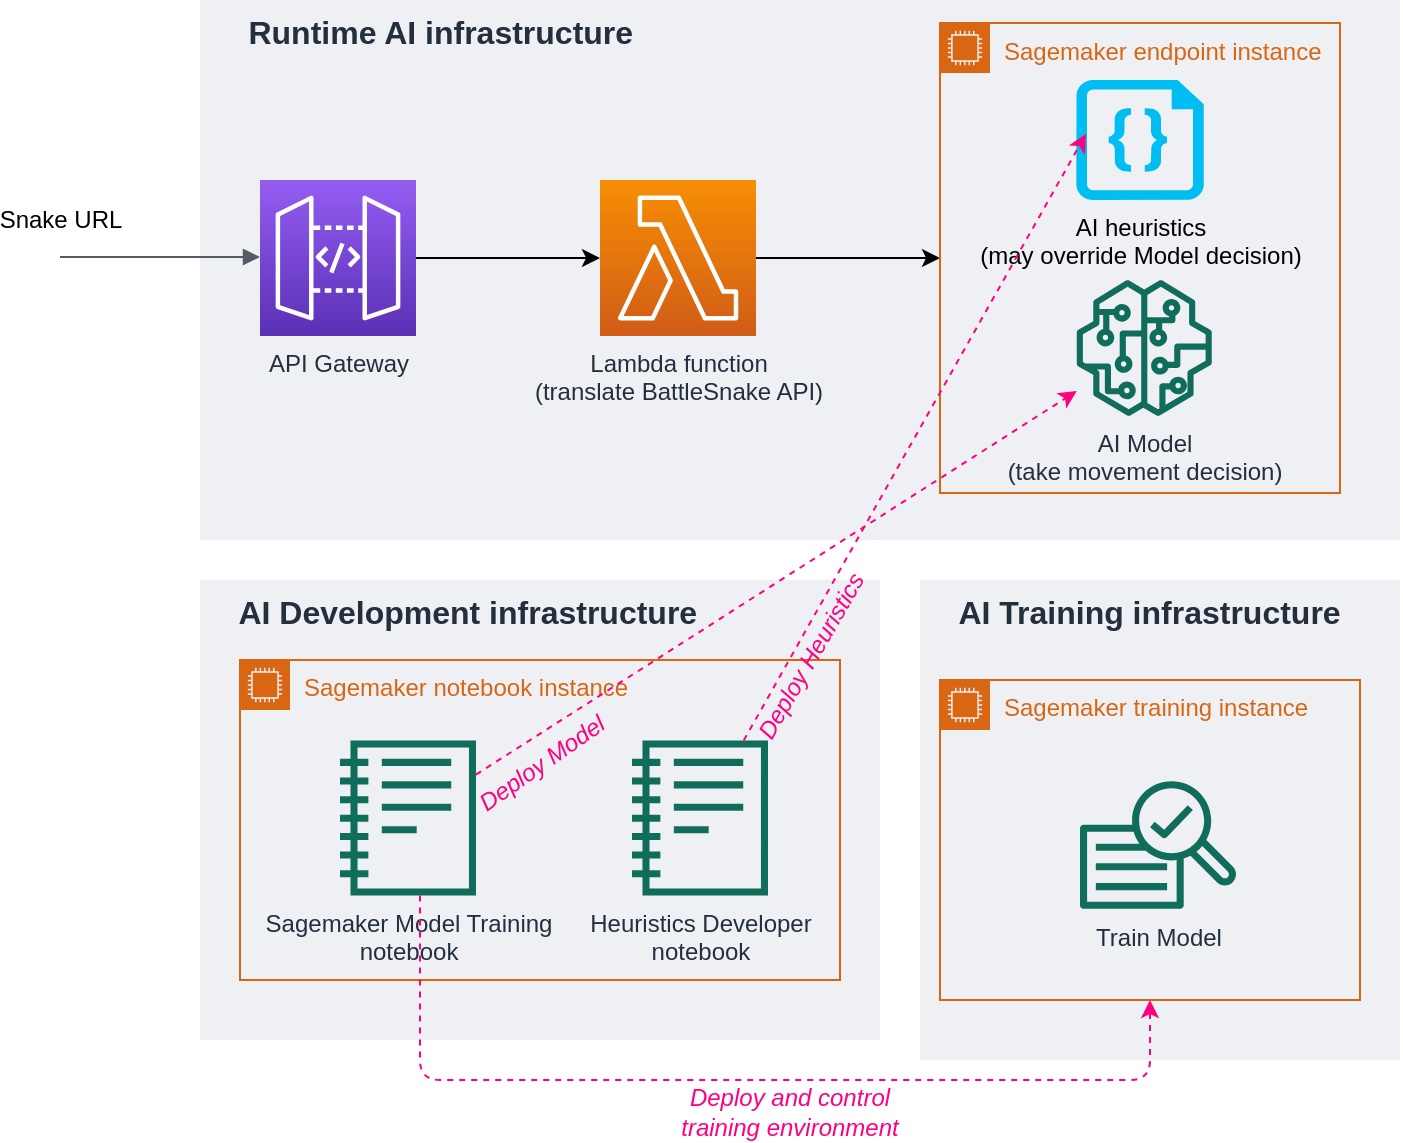 <mxfile version="12.4.8" type="device"><diagram id="ZzVT74-ySy08plrz5gIh" name="Page-1"><mxGraphModel dx="742" dy="442" grid="1" gridSize="10" guides="0" tooltips="1" connect="0" arrows="1" fold="1" page="1" pageScale="1" pageWidth="850" pageHeight="1100" math="0" shadow="0"><root><mxCell id="0"/><mxCell id="1" parent="0"/><mxCell id="iQdm61aBHo55me-ZSA1G-16" value="    AI Development infrastructure" style="fillColor=#EFF0F3;strokeColor=none;dashed=0;verticalAlign=top;fontStyle=1;fontColor=#232F3D;align=left;fontSize=16;" vertex="1" parent="1"><mxGeometry x="160" y="350" width="340" height="230" as="geometry"/></mxCell><mxCell id="iQdm61aBHo55me-ZSA1G-15" value="     Runtime AI infrastructure" style="fillColor=#EFF0F3;strokeColor=none;dashed=0;verticalAlign=top;fontStyle=1;fontColor=#232F3D;align=left;fontSize=16;" vertex="1" parent="1"><mxGeometry x="160" y="60" width="600" height="270" as="geometry"/></mxCell><mxCell id="iQdm61aBHo55me-ZSA1G-7" value="Sagemaker notebook instance" style="points=[[0,0],[0.25,0],[0.5,0],[0.75,0],[1,0],[1,0.25],[1,0.5],[1,0.75],[1,1],[0.75,1],[0.5,1],[0.25,1],[0,1],[0,0.75],[0,0.5],[0,0.25]];outlineConnect=0;gradientColor=none;html=1;whiteSpace=wrap;fontSize=12;fontStyle=0;shape=mxgraph.aws4.group;grIcon=mxgraph.aws4.group_ec2_instance_contents;strokeColor=#D86613;fillColor=none;verticalAlign=top;align=left;spacingLeft=30;fontColor=#D86613;dashed=0;" vertex="1" parent="1"><mxGeometry x="180" y="390" width="300" height="160" as="geometry"/></mxCell><mxCell id="iQdm61aBHo55me-ZSA1G-3" style="edgeStyle=orthogonalEdgeStyle;rounded=0;orthogonalLoop=1;jettySize=auto;html=1;entryX=0;entryY=0.5;entryDx=0;entryDy=0;" edge="1" parent="1" source="7L7diPhrWa-rquCVVhbz-1" target="iQdm61aBHo55me-ZSA1G-1"><mxGeometry relative="1" as="geometry"/></mxCell><mxCell id="7L7diPhrWa-rquCVVhbz-1" value="Lambda function&lt;br&gt;(translate BattleSnake API)" style="outlineConnect=0;fontColor=#232F3E;gradientColor=#F78E04;gradientDirection=north;fillColor=#D05C17;strokeColor=#ffffff;dashed=0;verticalLabelPosition=bottom;verticalAlign=top;align=center;html=1;fontSize=12;fontStyle=0;aspect=fixed;shape=mxgraph.aws4.resourceIcon;resIcon=mxgraph.aws4.lambda;" parent="1" vertex="1"><mxGeometry x="360" y="150" width="78" height="78" as="geometry"/></mxCell><mxCell id="7L7diPhrWa-rquCVVhbz-3" style="edgeStyle=orthogonalEdgeStyle;rounded=0;orthogonalLoop=1;jettySize=auto;html=1;" parent="1" source="7L7diPhrWa-rquCVVhbz-2" target="7L7diPhrWa-rquCVVhbz-1" edge="1"><mxGeometry relative="1" as="geometry"/></mxCell><mxCell id="7L7diPhrWa-rquCVVhbz-2" value="API Gateway" style="outlineConnect=0;fontColor=#232F3E;gradientColor=#945DF2;gradientDirection=north;fillColor=#5A30B5;strokeColor=#ffffff;dashed=0;verticalLabelPosition=bottom;verticalAlign=top;align=center;html=1;fontSize=12;fontStyle=0;aspect=fixed;shape=mxgraph.aws4.resourceIcon;resIcon=mxgraph.aws4.api_gateway;" parent="1" vertex="1"><mxGeometry x="190" y="150" width="78" height="78" as="geometry"/></mxCell><mxCell id="7L7diPhrWa-rquCVVhbz-4" value="" style="edgeStyle=orthogonalEdgeStyle;html=1;endArrow=block;elbow=vertical;startArrow=none;endFill=1;strokeColor=#545B64;rounded=0;" parent="1" edge="1"><mxGeometry width="100" relative="1" as="geometry"><mxPoint x="90" y="188.5" as="sourcePoint"/><mxPoint x="190" y="188.5" as="targetPoint"/></mxGeometry></mxCell><mxCell id="7L7diPhrWa-rquCVVhbz-5" value="Snake URL" style="text;html=1;align=center;verticalAlign=middle;resizable=0;points=[];labelBackgroundColor=#ffffff;" parent="7L7diPhrWa-rquCVVhbz-4" vertex="1" connectable="0"><mxGeometry x="-0.54" y="4" relative="1" as="geometry"><mxPoint x="-23" y="-14.5" as="offset"/></mxGeometry></mxCell><mxCell id="iQdm61aBHo55me-ZSA1G-1" value="Sagemaker endpoint instance" style="points=[[0,0],[0.25,0],[0.5,0],[0.75,0],[1,0],[1,0.25],[1,0.5],[1,0.75],[1,1],[0.75,1],[0.5,1],[0.25,1],[0,1],[0,0.75],[0,0.5],[0,0.25]];outlineConnect=0;gradientColor=none;html=1;whiteSpace=wrap;fontSize=12;fontStyle=0;shape=mxgraph.aws4.group;grIcon=mxgraph.aws4.group_ec2_instance_contents;strokeColor=#D86613;fillColor=none;verticalAlign=top;align=left;spacingLeft=30;fontColor=#D86613;dashed=0;" vertex="1" parent="1"><mxGeometry x="530" y="71.5" width="200" height="235" as="geometry"/></mxCell><mxCell id="iQdm61aBHo55me-ZSA1G-4" value="AI Model&lt;br&gt;(take movement decision)" style="outlineConnect=0;fontColor=#232F3E;gradientColor=none;fillColor=#116D5B;strokeColor=none;dashed=0;verticalLabelPosition=bottom;verticalAlign=top;align=center;html=1;fontSize=12;fontStyle=0;aspect=fixed;pointerEvents=1;shape=mxgraph.aws4.sagemaker_model;" vertex="1" parent="1"><mxGeometry x="598.13" y="200" width="68" height="68" as="geometry"/></mxCell><mxCell id="iQdm61aBHo55me-ZSA1G-5" value="Heuristics Developer&lt;br&gt;notebook" style="outlineConnect=0;fontColor=#232F3E;gradientColor=none;fillColor=#116D5B;strokeColor=none;dashed=0;verticalLabelPosition=bottom;verticalAlign=top;align=center;html=1;fontSize=12;fontStyle=0;aspect=fixed;pointerEvents=1;shape=mxgraph.aws4.sagemaker_notebook;" vertex="1" parent="1"><mxGeometry x="376" y="430" width="68" height="78" as="geometry"/></mxCell><mxCell id="iQdm61aBHo55me-ZSA1G-6" value="AI heuristics&lt;br&gt;(may override Model decision)" style="verticalLabelPosition=bottom;html=1;verticalAlign=top;align=center;strokeColor=none;fillColor=#00BEF2;shape=mxgraph.azure.code_file;pointerEvents=1;" vertex="1" parent="1"><mxGeometry x="598.13" y="100" width="63.75" height="60" as="geometry"/></mxCell><mxCell id="iQdm61aBHo55me-ZSA1G-8" value="Sagemaker Model Training&lt;br&gt;notebook" style="outlineConnect=0;fontColor=#232F3E;gradientColor=none;fillColor=#116D5B;strokeColor=none;dashed=0;verticalLabelPosition=bottom;verticalAlign=top;align=center;html=1;fontSize=12;fontStyle=0;aspect=fixed;pointerEvents=1;shape=mxgraph.aws4.sagemaker_notebook;" vertex="1" parent="1"><mxGeometry x="230" y="430" width="68" height="78" as="geometry"/></mxCell><mxCell id="iQdm61aBHo55me-ZSA1G-26" value="" style="endArrow=classic;html=1;labelBackgroundColor=none;strokeColor=#ff0080;strokeWidth=1;fontSize=16;fontColor=#ff0080;dashed=1;" edge="1" parent="1" source="iQdm61aBHo55me-ZSA1G-8" target="iQdm61aBHo55me-ZSA1G-4"><mxGeometry width="50" height="50" relative="1" as="geometry"><mxPoint x="650" y="430" as="sourcePoint"/><mxPoint x="700" y="380" as="targetPoint"/></mxGeometry></mxCell><mxCell id="iQdm61aBHo55me-ZSA1G-27" value="Deploy and control training environment" style="text;html=1;strokeColor=none;fillColor=none;align=center;verticalAlign=middle;whiteSpace=wrap;rounded=0;fontSize=12;fontColor=#ff0080;fontStyle=2" vertex="1" parent="1"><mxGeometry x="390" y="606" width="130" height="20" as="geometry"/></mxCell><mxCell id="iQdm61aBHo55me-ZSA1G-28" value="    AI Training infrastructure" style="fillColor=#EFF0F3;strokeColor=none;dashed=0;verticalAlign=top;fontStyle=1;fontColor=#232F3D;align=left;fontSize=16;" vertex="1" parent="1"><mxGeometry x="520" y="350" width="240" height="240" as="geometry"/></mxCell><mxCell id="iQdm61aBHo55me-ZSA1G-29" value="Sagemaker training instance" style="points=[[0,0],[0.25,0],[0.5,0],[0.75,0],[1,0],[1,0.25],[1,0.5],[1,0.75],[1,1],[0.75,1],[0.5,1],[0.25,1],[0,1],[0,0.75],[0,0.5],[0,0.25]];outlineConnect=0;gradientColor=none;html=1;whiteSpace=wrap;fontSize=12;fontStyle=0;shape=mxgraph.aws4.group;grIcon=mxgraph.aws4.group_ec2_instance_contents;strokeColor=#D86613;fillColor=none;verticalAlign=top;align=left;spacingLeft=30;fontColor=#D86613;dashed=0;" vertex="1" parent="1"><mxGeometry x="530" y="400" width="210" height="160" as="geometry"/></mxCell><mxCell id="iQdm61aBHo55me-ZSA1G-30" value="Train Model" style="outlineConnect=0;fontColor=#232F3E;gradientColor=none;fillColor=#116D5B;strokeColor=none;dashed=0;verticalLabelPosition=bottom;verticalAlign=top;align=center;html=1;fontSize=12;fontStyle=0;aspect=fixed;pointerEvents=1;shape=mxgraph.aws4.sagemaker_train;" vertex="1" parent="1"><mxGeometry x="600" y="450" width="78" height="65" as="geometry"/></mxCell><mxCell id="iQdm61aBHo55me-ZSA1G-31" value="" style="endArrow=classic;html=1;labelBackgroundColor=none;strokeColor=#ff0080;strokeWidth=1;fontSize=16;fontColor=#ff0080;edgeStyle=orthogonalEdgeStyle;dashed=1;" edge="1" parent="1" source="iQdm61aBHo55me-ZSA1G-8" target="iQdm61aBHo55me-ZSA1G-29"><mxGeometry width="50" height="50" relative="1" as="geometry"><mxPoint x="308" y="457.296" as="sourcePoint"/><mxPoint x="608.541" y="265.442" as="targetPoint"/><Array as="points"><mxPoint x="270" y="600"/><mxPoint x="635" y="600"/></Array></mxGeometry></mxCell><mxCell id="iQdm61aBHo55me-ZSA1G-35" value="&lt;font style=&quot;font-size: 12px&quot;&gt;Deploy Model&lt;/font&gt;" style="text;html=1;strokeColor=none;fillColor=none;align=center;verticalAlign=middle;whiteSpace=wrap;rounded=0;fontSize=16;fontColor=#ff0080;fontStyle=2;rotation=-35;" vertex="1" parent="1"><mxGeometry x="290" y="430" width="80" height="20" as="geometry"/></mxCell><mxCell id="iQdm61aBHo55me-ZSA1G-37" value="" style="endArrow=classic;html=1;labelBackgroundColor=none;strokeColor=#ff0080;strokeWidth=1;fontSize=16;fontColor=#ff0080;dashed=1;entryX=0.076;entryY=0.45;entryDx=0;entryDy=0;entryPerimeter=0;" edge="1" parent="1" source="iQdm61aBHo55me-ZSA1G-5" target="iQdm61aBHo55me-ZSA1G-6"><mxGeometry width="50" height="50" relative="1" as="geometry"><mxPoint x="308" y="457.296" as="sourcePoint"/><mxPoint x="608.541" y="265.442" as="targetPoint"/></mxGeometry></mxCell><mxCell id="iQdm61aBHo55me-ZSA1G-39" value="&lt;font style=&quot;font-size: 12px&quot;&gt;Deploy Heuristics&lt;/font&gt;" style="text;html=1;strokeColor=none;fillColor=none;align=center;verticalAlign=middle;whiteSpace=wrap;rounded=0;fontSize=16;fontColor=#ff0080;fontStyle=2;rotation=-60;" vertex="1" parent="1"><mxGeometry x="404" y="377" width="120" height="20" as="geometry"/></mxCell></root></mxGraphModel></diagram></mxfile>